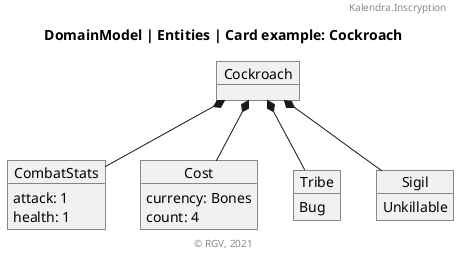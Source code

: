 @startuml
'https://plantuml.com/object-diagram
title DomainModel | Entities | Card example: Cockroach
header Kalendra.Inscryption
'''''''''''''

object Cockroach
object CombatStats{
attack: 1
health: 1
}
object Cost{
currency: Bones
count: 4
}
object Tribe{
Bug
}
object Sigil{
Unkillable
}

Cockroach *-- CombatStats
Cockroach *-- Tribe
Cockroach *-- Cost
Cockroach *-- Sigil

'''''''''''''
footer © RGV, 2021
@enduml
